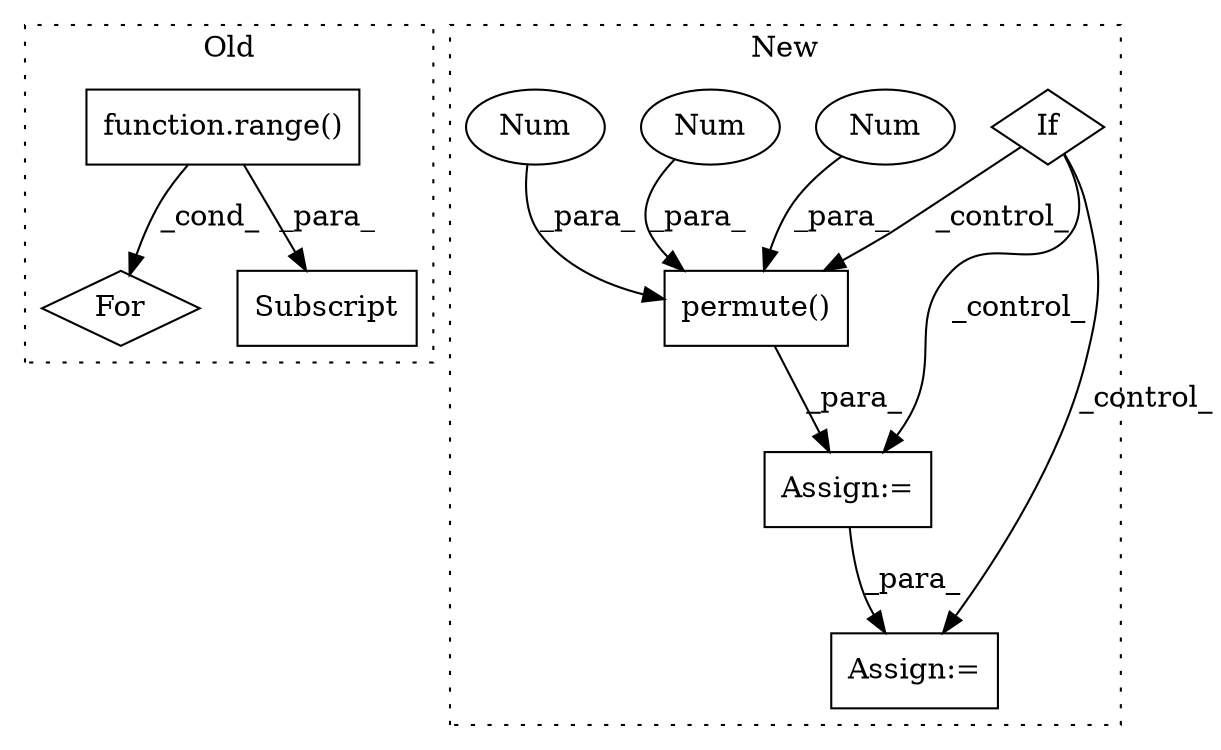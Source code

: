 digraph G {
subgraph cluster0 {
1 [label="function.range()" a="75" s="1291,1304" l="6,1" shape="box"];
7 [label="For" a="107" s="1282,1305" l="4,18" shape="diamond"];
10 [label="Subscript" a="63" s="1449,0" l="13,0" shape="box"];
label = "Old";
style="dotted";
}
subgraph cluster1 {
2 [label="permute()" a="75" s="1482,1505" l="16,1" shape="box"];
3 [label="Num" a="76" s="1501" l="1" shape="ellipse"];
4 [label="Num" a="76" s="1504" l="1" shape="ellipse"];
5 [label="Num" a="76" s="1498" l="1" shape="ellipse"];
6 [label="Assign:=" a="68" s="1479" l="3" shape="box"];
8 [label="Assign:=" a="68" s="1532" l="3" shape="box"];
9 [label="If" a="96" s="1208,1231" l="3,14" shape="diamond"];
label = "New";
style="dotted";
}
1 -> 10 [label="_para_"];
1 -> 7 [label="_cond_"];
2 -> 6 [label="_para_"];
3 -> 2 [label="_para_"];
4 -> 2 [label="_para_"];
5 -> 2 [label="_para_"];
6 -> 8 [label="_para_"];
9 -> 2 [label="_control_"];
9 -> 8 [label="_control_"];
9 -> 6 [label="_control_"];
}
